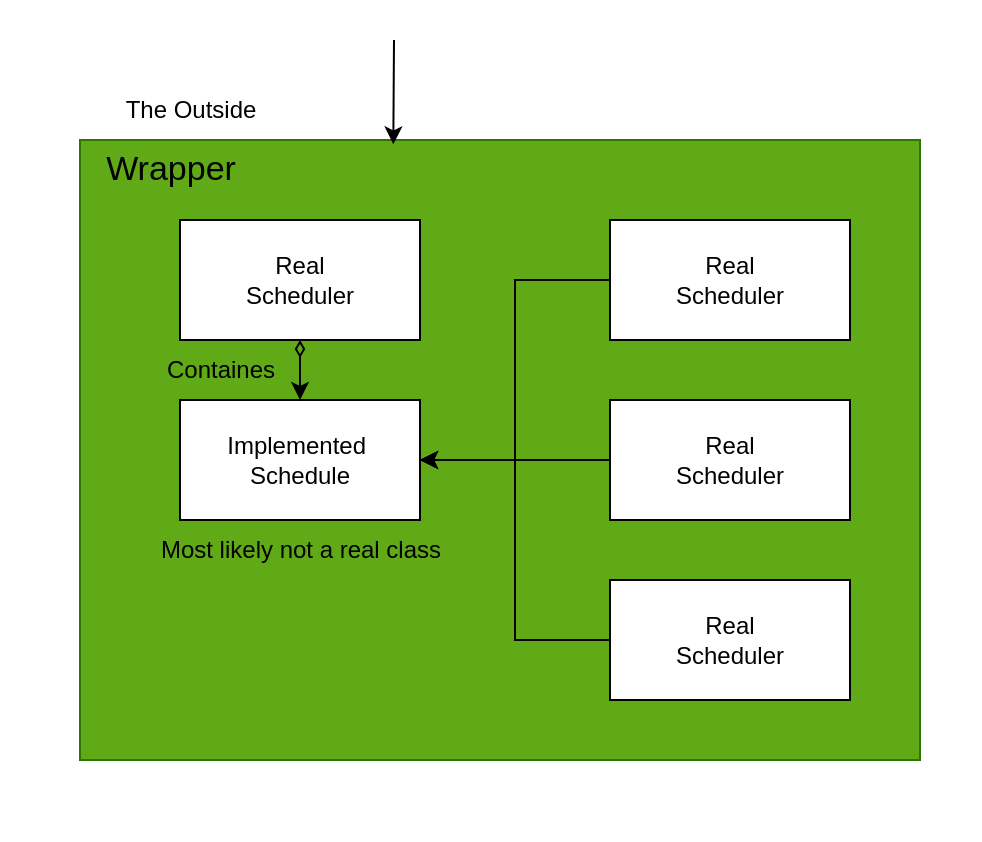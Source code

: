 <mxfile version="28.2.5">
  <diagram name="Page-1" id="Vci4cz65aGgilZb8KiTq">
    <mxGraphModel dx="1042" dy="583" grid="1" gridSize="10" guides="1" tooltips="1" connect="1" arrows="1" fold="1" page="1" pageScale="1" pageWidth="850" pageHeight="1100" math="0" shadow="0">
      <root>
        <mxCell id="0" />
        <mxCell id="1" parent="0" />
        <mxCell id="kp4AS8SvUtgopGcJDHl2-4" value="" style="rounded=0;whiteSpace=wrap;html=1;fillColor=none;strokeColor=none;movable=0;resizable=0;rotatable=0;deletable=0;editable=0;locked=1;connectable=0;" vertex="1" parent="1">
          <mxGeometry x="120" y="80" width="490" height="420" as="geometry" />
        </mxCell>
        <mxCell id="kp4AS8SvUtgopGcJDHl2-1" value="" style="rounded=0;whiteSpace=wrap;html=1;fillColor=#60a917;fontColor=#ffffff;strokeColor=#2D7600;" vertex="1" parent="1">
          <mxGeometry x="160" y="150" width="420" height="310" as="geometry" />
        </mxCell>
        <mxCell id="kp4AS8SvUtgopGcJDHl2-2" value="The Outside" style="text;html=1;align=center;verticalAlign=middle;resizable=0;points=[];autosize=1;strokeColor=none;fillColor=none;" vertex="1" parent="1">
          <mxGeometry x="170" y="120" width="90" height="30" as="geometry" />
        </mxCell>
        <mxCell id="kp4AS8SvUtgopGcJDHl2-3" value="" style="endArrow=classic;html=1;rounded=0;entryX=0.373;entryY=0.007;entryDx=0;entryDy=0;entryPerimeter=0;" edge="1" parent="1" target="kp4AS8SvUtgopGcJDHl2-1">
          <mxGeometry width="50" height="50" relative="1" as="geometry">
            <mxPoint x="317" y="100" as="sourcePoint" />
            <mxPoint x="450" y="350" as="targetPoint" />
          </mxGeometry>
        </mxCell>
        <mxCell id="kp4AS8SvUtgopGcJDHl2-5" value="&lt;font style=&quot;font-size: 17px;&quot;&gt;Wrapper&lt;/font&gt;" style="text;html=1;align=center;verticalAlign=middle;resizable=0;points=[];autosize=1;strokeColor=none;fillColor=none;" vertex="1" parent="1">
          <mxGeometry x="160" y="150" width="90" height="30" as="geometry" />
        </mxCell>
        <mxCell id="kp4AS8SvUtgopGcJDHl2-19" style="edgeStyle=orthogonalEdgeStyle;rounded=0;orthogonalLoop=1;jettySize=auto;html=1;entryX=0.5;entryY=0;entryDx=0;entryDy=0;startArrow=diamondThin;startFill=0;strokeWidth=1;" edge="1" parent="1" source="kp4AS8SvUtgopGcJDHl2-6" target="kp4AS8SvUtgopGcJDHl2-15">
          <mxGeometry relative="1" as="geometry" />
        </mxCell>
        <mxCell id="kp4AS8SvUtgopGcJDHl2-6" value="&lt;div&gt;Real&lt;/div&gt;&lt;div&gt;Scheduler&lt;/div&gt;" style="rounded=0;whiteSpace=wrap;html=1;" vertex="1" parent="1">
          <mxGeometry x="210" y="190" width="120" height="60" as="geometry" />
        </mxCell>
        <mxCell id="kp4AS8SvUtgopGcJDHl2-16" style="edgeStyle=orthogonalEdgeStyle;rounded=0;orthogonalLoop=1;jettySize=auto;html=1;entryX=1;entryY=0.5;entryDx=0;entryDy=0;" edge="1" parent="1" source="kp4AS8SvUtgopGcJDHl2-7" target="kp4AS8SvUtgopGcJDHl2-15">
          <mxGeometry relative="1" as="geometry" />
        </mxCell>
        <mxCell id="kp4AS8SvUtgopGcJDHl2-7" value="&lt;div&gt;Real&lt;/div&gt;&lt;div&gt;Scheduler&lt;/div&gt;" style="rounded=0;whiteSpace=wrap;html=1;" vertex="1" parent="1">
          <mxGeometry x="425" y="190" width="120" height="60" as="geometry" />
        </mxCell>
        <mxCell id="kp4AS8SvUtgopGcJDHl2-17" style="edgeStyle=orthogonalEdgeStyle;rounded=0;orthogonalLoop=1;jettySize=auto;html=1;entryX=1;entryY=0.5;entryDx=0;entryDy=0;" edge="1" parent="1" source="kp4AS8SvUtgopGcJDHl2-8" target="kp4AS8SvUtgopGcJDHl2-15">
          <mxGeometry relative="1" as="geometry" />
        </mxCell>
        <mxCell id="kp4AS8SvUtgopGcJDHl2-8" value="&lt;div&gt;Real&lt;/div&gt;&lt;div&gt;Scheduler&lt;/div&gt;" style="rounded=0;whiteSpace=wrap;html=1;" vertex="1" parent="1">
          <mxGeometry x="425" y="280" width="120" height="60" as="geometry" />
        </mxCell>
        <mxCell id="kp4AS8SvUtgopGcJDHl2-18" style="edgeStyle=orthogonalEdgeStyle;rounded=0;orthogonalLoop=1;jettySize=auto;html=1;entryX=1;entryY=0.5;entryDx=0;entryDy=0;" edge="1" parent="1" source="kp4AS8SvUtgopGcJDHl2-9" target="kp4AS8SvUtgopGcJDHl2-15">
          <mxGeometry relative="1" as="geometry" />
        </mxCell>
        <mxCell id="kp4AS8SvUtgopGcJDHl2-9" value="&lt;div&gt;Real&lt;/div&gt;&lt;div&gt;Scheduler&lt;/div&gt;" style="rounded=0;whiteSpace=wrap;html=1;" vertex="1" parent="1">
          <mxGeometry x="425" y="370" width="120" height="60" as="geometry" />
        </mxCell>
        <mxCell id="kp4AS8SvUtgopGcJDHl2-15" value="&lt;div&gt;Implemented&amp;nbsp;&lt;/div&gt;&lt;div&gt;Schedule&lt;/div&gt;" style="rounded=0;whiteSpace=wrap;html=1;" vertex="1" parent="1">
          <mxGeometry x="210" y="280" width="120" height="60" as="geometry" />
        </mxCell>
        <mxCell id="kp4AS8SvUtgopGcJDHl2-20" value="Containes" style="text;html=1;align=center;verticalAlign=middle;resizable=0;points=[];autosize=1;strokeColor=none;fillColor=none;" vertex="1" parent="1">
          <mxGeometry x="190" y="250" width="80" height="30" as="geometry" />
        </mxCell>
        <mxCell id="kp4AS8SvUtgopGcJDHl2-21" value="Most likely not a real class" style="text;html=1;align=center;verticalAlign=middle;resizable=0;points=[];autosize=1;strokeColor=none;fillColor=none;" vertex="1" parent="1">
          <mxGeometry x="190" y="340" width="160" height="30" as="geometry" />
        </mxCell>
      </root>
    </mxGraphModel>
  </diagram>
</mxfile>
